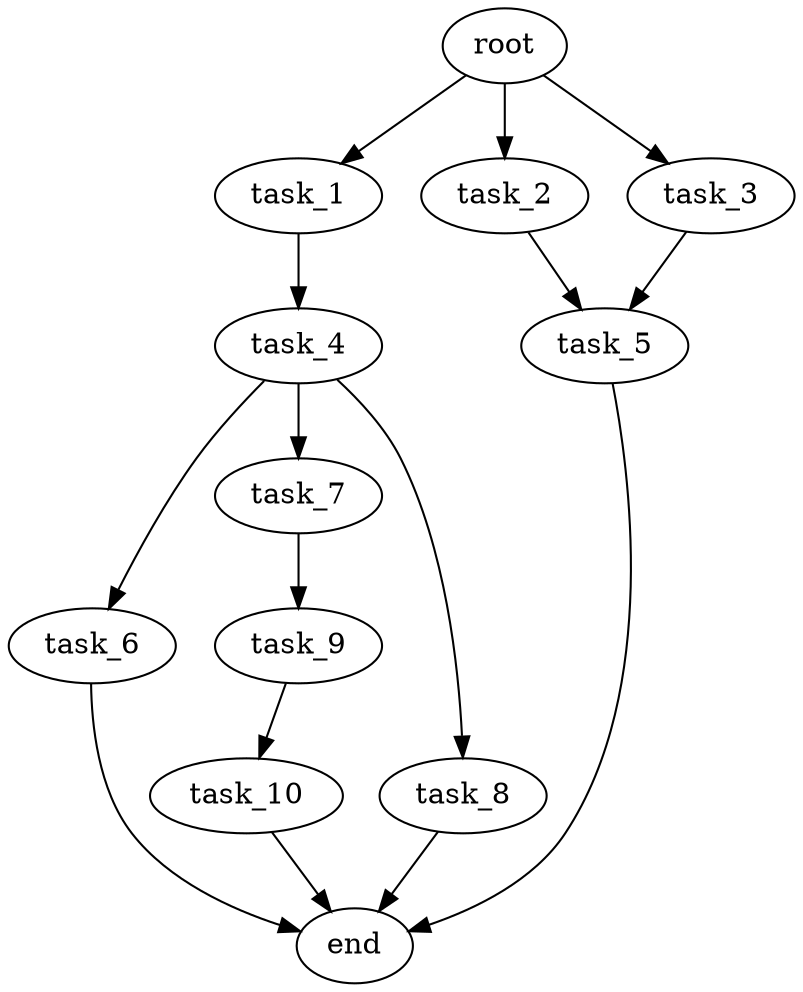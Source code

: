 digraph G {
  root [size="0.000000e+00"];
  task_1 [size="5.659715e+10"];
  task_2 [size="7.925402e+10"];
  task_3 [size="1.700667e+10"];
  task_4 [size="7.906045e+09"];
  task_5 [size="8.708525e+10"];
  task_6 [size="6.197484e+10"];
  task_7 [size="2.409057e+10"];
  task_8 [size="9.128377e+10"];
  task_9 [size="1.432034e+10"];
  task_10 [size="4.612038e+10"];
  end [size="0.000000e+00"];

  root -> task_1 [size="1.000000e-12"];
  root -> task_2 [size="1.000000e-12"];
  root -> task_3 [size="1.000000e-12"];
  task_1 -> task_4 [size="7.906045e+07"];
  task_2 -> task_5 [size="4.354263e+08"];
  task_3 -> task_5 [size="4.354263e+08"];
  task_4 -> task_6 [size="6.197484e+08"];
  task_4 -> task_7 [size="2.409057e+08"];
  task_4 -> task_8 [size="9.128377e+08"];
  task_5 -> end [size="1.000000e-12"];
  task_6 -> end [size="1.000000e-12"];
  task_7 -> task_9 [size="1.432034e+08"];
  task_8 -> end [size="1.000000e-12"];
  task_9 -> task_10 [size="4.612038e+08"];
  task_10 -> end [size="1.000000e-12"];
}
